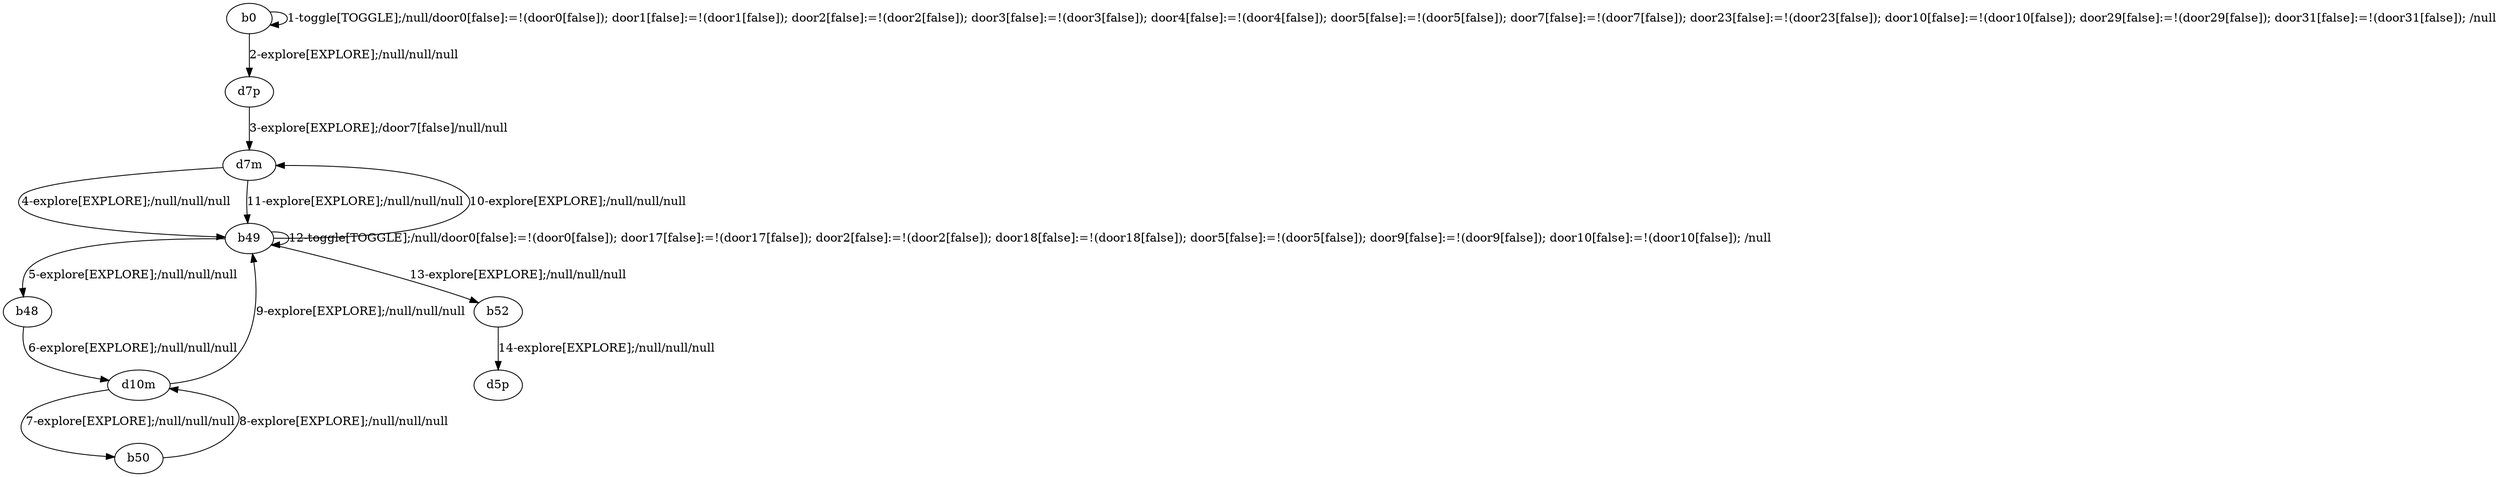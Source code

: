 # Total number of goals covered by this test: 9
# b49 --> b48
# b52 --> d5p
# b49 --> b49
# d7m --> b49
# b49 --> b52
# d10m --> b49
# b50 --> d10m
# b49 --> d7m
# d10m --> b50

digraph g {
"b0" -> "b0" [label = "1-toggle[TOGGLE];/null/door0[false]:=!(door0[false]); door1[false]:=!(door1[false]); door2[false]:=!(door2[false]); door3[false]:=!(door3[false]); door4[false]:=!(door4[false]); door5[false]:=!(door5[false]); door7[false]:=!(door7[false]); door23[false]:=!(door23[false]); door10[false]:=!(door10[false]); door29[false]:=!(door29[false]); door31[false]:=!(door31[false]); /null"];
"b0" -> "d7p" [label = "2-explore[EXPLORE];/null/null/null"];
"d7p" -> "d7m" [label = "3-explore[EXPLORE];/door7[false]/null/null"];
"d7m" -> "b49" [label = "4-explore[EXPLORE];/null/null/null"];
"b49" -> "b48" [label = "5-explore[EXPLORE];/null/null/null"];
"b48" -> "d10m" [label = "6-explore[EXPLORE];/null/null/null"];
"d10m" -> "b50" [label = "7-explore[EXPLORE];/null/null/null"];
"b50" -> "d10m" [label = "8-explore[EXPLORE];/null/null/null"];
"d10m" -> "b49" [label = "9-explore[EXPLORE];/null/null/null"];
"b49" -> "d7m" [label = "10-explore[EXPLORE];/null/null/null"];
"d7m" -> "b49" [label = "11-explore[EXPLORE];/null/null/null"];
"b49" -> "b49" [label = "12-toggle[TOGGLE];/null/door0[false]:=!(door0[false]); door17[false]:=!(door17[false]); door2[false]:=!(door2[false]); door18[false]:=!(door18[false]); door5[false]:=!(door5[false]); door9[false]:=!(door9[false]); door10[false]:=!(door10[false]); /null"];
"b49" -> "b52" [label = "13-explore[EXPLORE];/null/null/null"];
"b52" -> "d5p" [label = "14-explore[EXPLORE];/null/null/null"];
}